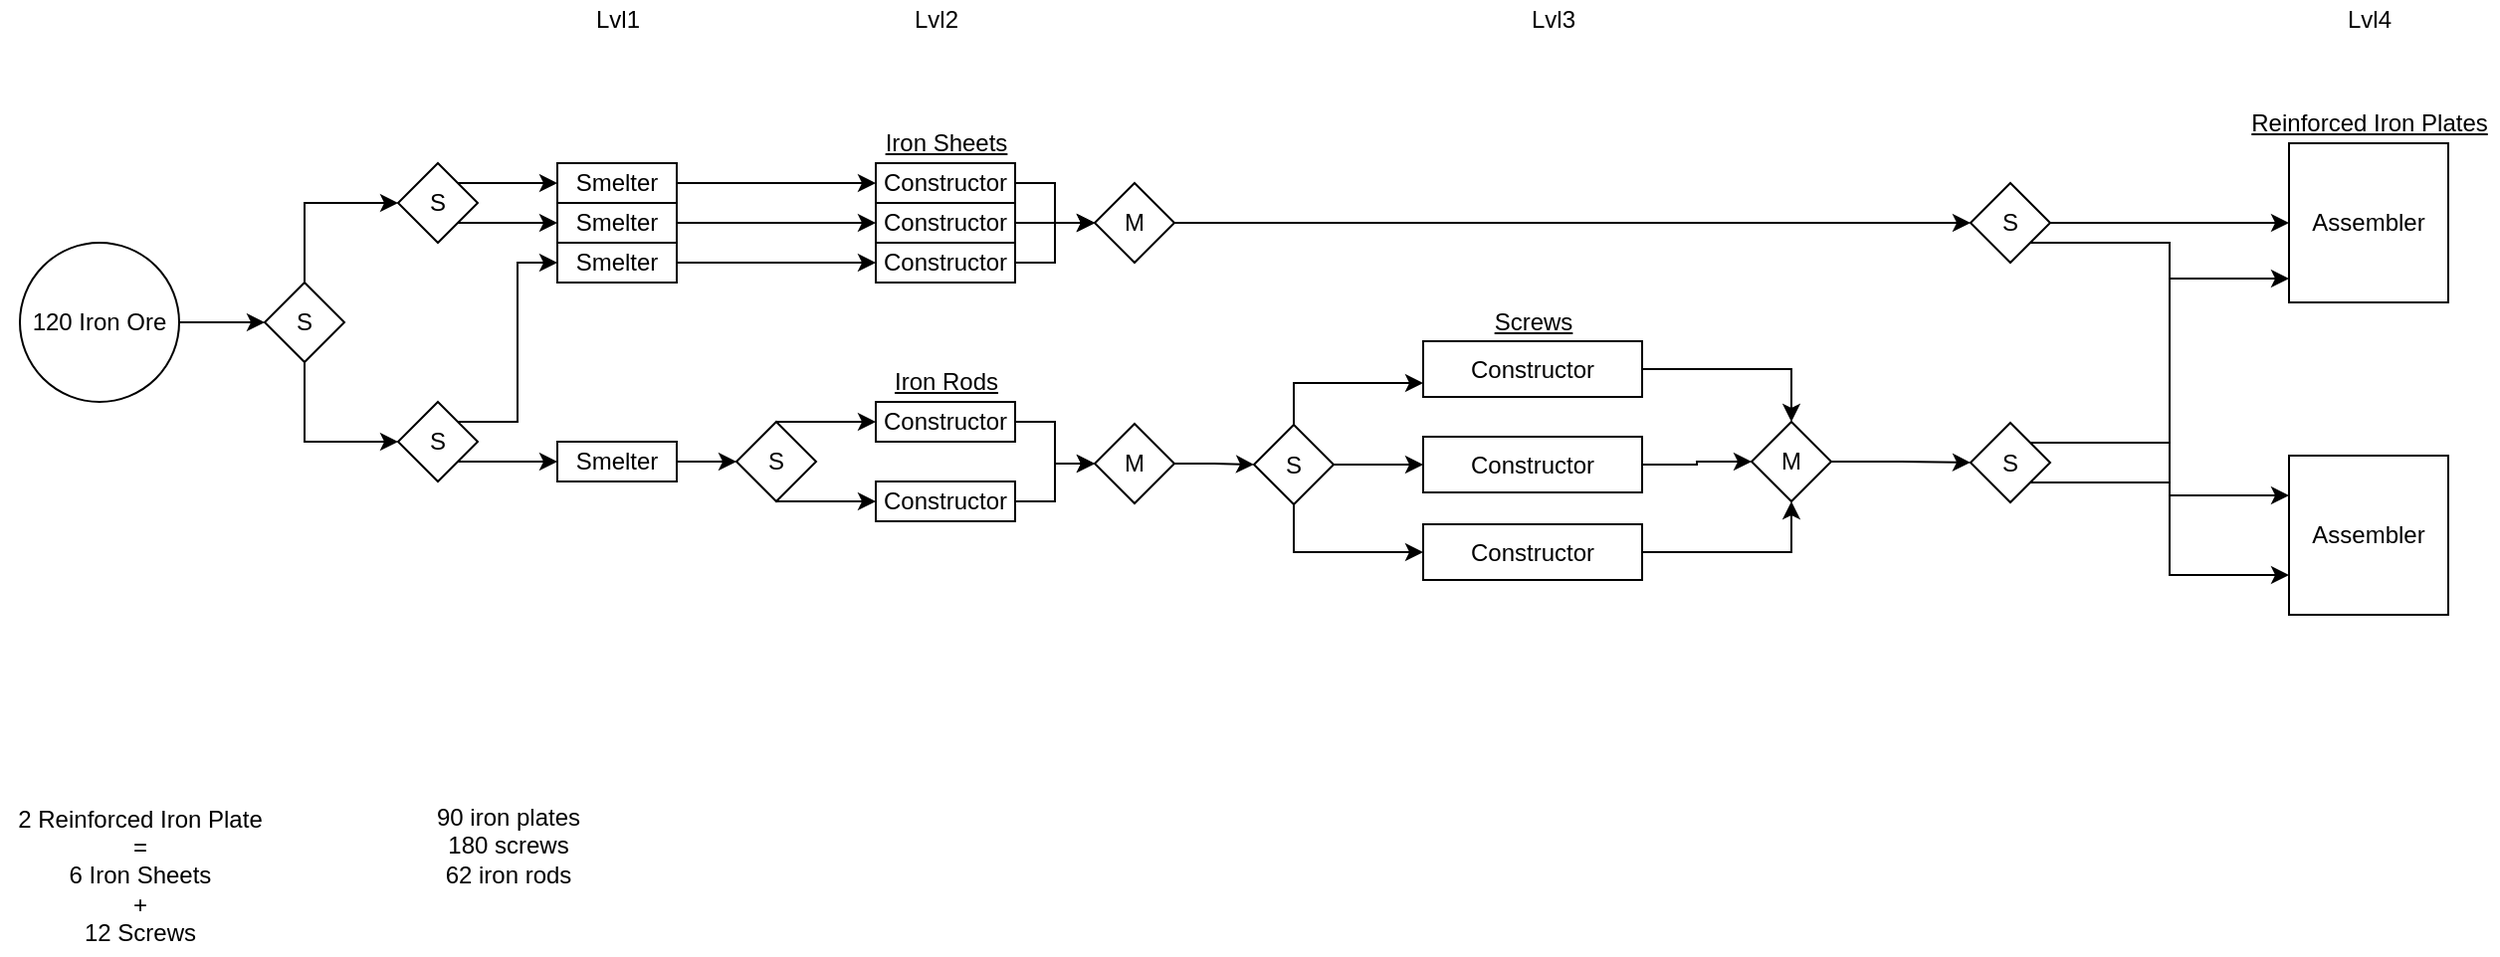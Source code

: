 <mxfile version="13.10.9" type="github"><diagram id="Mcy3S11FC-RedU68nsfI" name="Page-1"><mxGraphModel dx="1024" dy="750" grid="1" gridSize="10" guides="1" tooltips="1" connect="1" arrows="1" fold="1" page="1" pageScale="1" pageWidth="850" pageHeight="1100" math="0" shadow="0"><root><mxCell id="0"/><mxCell id="1" parent="0"/><mxCell id="eIPSllffoNEKhZVm1oCF-1" value="120 Iron Ore" style="ellipse;whiteSpace=wrap;html=1;aspect=fixed;" vertex="1" parent="1"><mxGeometry x="10" y="242" width="80" height="80" as="geometry"/></mxCell><mxCell id="eIPSllffoNEKhZVm1oCF-6" style="edgeStyle=orthogonalEdgeStyle;rounded=0;orthogonalLoop=1;jettySize=auto;html=1;exitX=1;exitY=0;exitDx=0;exitDy=0;" edge="1" parent="1" source="eIPSllffoNEKhZVm1oCF-5"><mxGeometry relative="1" as="geometry"><mxPoint x="280" y="212" as="targetPoint"/></mxGeometry></mxCell><mxCell id="eIPSllffoNEKhZVm1oCF-7" style="edgeStyle=orthogonalEdgeStyle;rounded=0;orthogonalLoop=1;jettySize=auto;html=1;exitX=1;exitY=1;exitDx=0;exitDy=0;" edge="1" parent="1" source="eIPSllffoNEKhZVm1oCF-5"><mxGeometry relative="1" as="geometry"><mxPoint x="280" y="232" as="targetPoint"/></mxGeometry></mxCell><mxCell id="eIPSllffoNEKhZVm1oCF-5" value="S" style="rhombus;whiteSpace=wrap;html=1;" vertex="1" parent="1"><mxGeometry x="200" y="202" width="40" height="40" as="geometry"/></mxCell><mxCell id="eIPSllffoNEKhZVm1oCF-41" value="" style="edgeStyle=orthogonalEdgeStyle;rounded=0;orthogonalLoop=1;jettySize=auto;html=1;" edge="1" parent="1" source="eIPSllffoNEKhZVm1oCF-10" target="eIPSllffoNEKhZVm1oCF-40"><mxGeometry relative="1" as="geometry"/></mxCell><mxCell id="eIPSllffoNEKhZVm1oCF-10" value="Smelter" style="rounded=0;whiteSpace=wrap;html=1;" vertex="1" parent="1"><mxGeometry x="280" y="342" width="60" height="20" as="geometry"/></mxCell><mxCell id="eIPSllffoNEKhZVm1oCF-69" value="" style="edgeStyle=orthogonalEdgeStyle;rounded=0;orthogonalLoop=1;jettySize=auto;html=1;" edge="1" parent="1" source="eIPSllffoNEKhZVm1oCF-11" target="eIPSllffoNEKhZVm1oCF-68"><mxGeometry relative="1" as="geometry"/></mxCell><mxCell id="eIPSllffoNEKhZVm1oCF-11" value="Smelter" style="rounded=0;whiteSpace=wrap;html=1;" vertex="1" parent="1"><mxGeometry x="280" y="242" width="60" height="20" as="geometry"/></mxCell><mxCell id="eIPSllffoNEKhZVm1oCF-67" value="" style="edgeStyle=orthogonalEdgeStyle;rounded=0;orthogonalLoop=1;jettySize=auto;html=1;" edge="1" parent="1" source="eIPSllffoNEKhZVm1oCF-12" target="eIPSllffoNEKhZVm1oCF-64"><mxGeometry relative="1" as="geometry"/></mxCell><mxCell id="eIPSllffoNEKhZVm1oCF-12" value="Smelter" style="rounded=0;whiteSpace=wrap;html=1;" vertex="1" parent="1"><mxGeometry x="280" y="222" width="60" height="20" as="geometry"/></mxCell><mxCell id="eIPSllffoNEKhZVm1oCF-66" value="" style="edgeStyle=orthogonalEdgeStyle;rounded=0;orthogonalLoop=1;jettySize=auto;html=1;entryX=0;entryY=0.5;entryDx=0;entryDy=0;" edge="1" parent="1" source="eIPSllffoNEKhZVm1oCF-13" target="eIPSllffoNEKhZVm1oCF-63"><mxGeometry relative="1" as="geometry"/></mxCell><mxCell id="eIPSllffoNEKhZVm1oCF-13" value="Smelter" style="rounded=0;whiteSpace=wrap;html=1;" vertex="1" parent="1"><mxGeometry x="280" y="202" width="60" height="20" as="geometry"/></mxCell><mxCell id="eIPSllffoNEKhZVm1oCF-24" style="edgeStyle=orthogonalEdgeStyle;rounded=0;orthogonalLoop=1;jettySize=auto;html=1;exitX=0.5;exitY=0;exitDx=0;exitDy=0;entryX=0;entryY=0.5;entryDx=0;entryDy=0;" edge="1" parent="1" source="eIPSllffoNEKhZVm1oCF-3" target="eIPSllffoNEKhZVm1oCF-5"><mxGeometry relative="1" as="geometry"/></mxCell><mxCell id="eIPSllffoNEKhZVm1oCF-25" style="edgeStyle=orthogonalEdgeStyle;rounded=0;orthogonalLoop=1;jettySize=auto;html=1;exitX=0.5;exitY=1;exitDx=0;exitDy=0;entryX=0;entryY=0.5;entryDx=0;entryDy=0;" edge="1" parent="1" source="eIPSllffoNEKhZVm1oCF-3" target="eIPSllffoNEKhZVm1oCF-19"><mxGeometry relative="1" as="geometry"/></mxCell><mxCell id="eIPSllffoNEKhZVm1oCF-3" value="S" style="rhombus;whiteSpace=wrap;html=1;" vertex="1" parent="1"><mxGeometry x="133" y="262" width="40" height="40" as="geometry"/></mxCell><mxCell id="eIPSllffoNEKhZVm1oCF-17" style="edgeStyle=orthogonalEdgeStyle;rounded=0;orthogonalLoop=1;jettySize=auto;html=1;" edge="1" parent="1" source="eIPSllffoNEKhZVm1oCF-1" target="eIPSllffoNEKhZVm1oCF-3"><mxGeometry relative="1" as="geometry"><mxPoint x="200" y="330" as="targetPoint"/><mxPoint x="130" y="330" as="sourcePoint"/></mxGeometry></mxCell><mxCell id="eIPSllffoNEKhZVm1oCF-22" style="edgeStyle=orthogonalEdgeStyle;rounded=0;orthogonalLoop=1;jettySize=auto;html=1;exitX=1;exitY=0;exitDx=0;exitDy=0;entryX=0;entryY=0.5;entryDx=0;entryDy=0;" edge="1" parent="1" source="eIPSllffoNEKhZVm1oCF-19" target="eIPSllffoNEKhZVm1oCF-11"><mxGeometry relative="1" as="geometry"/></mxCell><mxCell id="eIPSllffoNEKhZVm1oCF-23" style="edgeStyle=orthogonalEdgeStyle;rounded=0;orthogonalLoop=1;jettySize=auto;html=1;exitX=1;exitY=1;exitDx=0;exitDy=0;" edge="1" parent="1" source="eIPSllffoNEKhZVm1oCF-19" target="eIPSllffoNEKhZVm1oCF-10"><mxGeometry relative="1" as="geometry"/></mxCell><mxCell id="eIPSllffoNEKhZVm1oCF-19" value="S" style="rhombus;whiteSpace=wrap;html=1;" vertex="1" parent="1"><mxGeometry x="200" y="322" width="40" height="40" as="geometry"/></mxCell><mxCell id="eIPSllffoNEKhZVm1oCF-26" value="&lt;div&gt;2 Reinforced Iron Plate&lt;/div&gt;&lt;div&gt;=&lt;br&gt;&lt;/div&gt;&lt;div&gt;6 Iron Sheets&lt;/div&gt;&lt;div&gt;+&lt;br&gt;&lt;/div&gt;&lt;div&gt;12 Screws&lt;br&gt;&lt;/div&gt;" style="text;html=1;align=center;verticalAlign=middle;resizable=0;points=[];autosize=1;" vertex="1" parent="1"><mxGeometry y="520" width="140" height="80" as="geometry"/></mxCell><mxCell id="eIPSllffoNEKhZVm1oCF-27" value="&lt;div&gt;90 iron plates&lt;/div&gt;&lt;div&gt;180 screws&lt;/div&gt;&lt;div&gt;62 iron rods&lt;br&gt;&lt;/div&gt;" style="text;html=1;align=center;verticalAlign=middle;resizable=0;points=[];autosize=1;" vertex="1" parent="1"><mxGeometry x="210" y="520" width="90" height="50" as="geometry"/></mxCell><mxCell id="eIPSllffoNEKhZVm1oCF-58" value="" style="edgeStyle=orthogonalEdgeStyle;rounded=0;orthogonalLoop=1;jettySize=auto;html=1;" edge="1" parent="1" source="eIPSllffoNEKhZVm1oCF-32" target="eIPSllffoNEKhZVm1oCF-45"><mxGeometry relative="1" as="geometry"/></mxCell><mxCell id="eIPSllffoNEKhZVm1oCF-32" value="Constructor" style="rounded=0;whiteSpace=wrap;html=1;" vertex="1" parent="1"><mxGeometry x="440" y="322" width="70" height="20" as="geometry"/></mxCell><mxCell id="eIPSllffoNEKhZVm1oCF-59" value="" style="edgeStyle=orthogonalEdgeStyle;rounded=0;orthogonalLoop=1;jettySize=auto;html=1;" edge="1" parent="1" source="eIPSllffoNEKhZVm1oCF-33" target="eIPSllffoNEKhZVm1oCF-45"><mxGeometry relative="1" as="geometry"/></mxCell><mxCell id="eIPSllffoNEKhZVm1oCF-33" value="Constructor" style="rounded=0;whiteSpace=wrap;html=1;" vertex="1" parent="1"><mxGeometry x="440" y="362" width="70" height="20" as="geometry"/></mxCell><mxCell id="eIPSllffoNEKhZVm1oCF-43" style="edgeStyle=orthogonalEdgeStyle;rounded=0;orthogonalLoop=1;jettySize=auto;html=1;exitX=0.5;exitY=0;exitDx=0;exitDy=0;entryX=0;entryY=0.5;entryDx=0;entryDy=0;" edge="1" parent="1" source="eIPSllffoNEKhZVm1oCF-40" target="eIPSllffoNEKhZVm1oCF-32"><mxGeometry relative="1" as="geometry"><Array as="points"><mxPoint x="410" y="332"/><mxPoint x="410" y="332"/></Array></mxGeometry></mxCell><mxCell id="eIPSllffoNEKhZVm1oCF-44" style="edgeStyle=orthogonalEdgeStyle;rounded=0;orthogonalLoop=1;jettySize=auto;html=1;exitX=0.5;exitY=1;exitDx=0;exitDy=0;entryX=0;entryY=0.5;entryDx=0;entryDy=0;" edge="1" parent="1" source="eIPSllffoNEKhZVm1oCF-40" target="eIPSllffoNEKhZVm1oCF-33"><mxGeometry relative="1" as="geometry"><Array as="points"><mxPoint x="420" y="372"/><mxPoint x="420" y="372"/></Array></mxGeometry></mxCell><mxCell id="eIPSllffoNEKhZVm1oCF-40" value="S" style="rhombus;whiteSpace=wrap;html=1;" vertex="1" parent="1"><mxGeometry x="370" y="332" width="40" height="40" as="geometry"/></mxCell><mxCell id="eIPSllffoNEKhZVm1oCF-47" value="" style="edgeStyle=orthogonalEdgeStyle;rounded=0;orthogonalLoop=1;jettySize=auto;html=1;" edge="1" parent="1" source="eIPSllffoNEKhZVm1oCF-45" target="eIPSllffoNEKhZVm1oCF-46"><mxGeometry relative="1" as="geometry"/></mxCell><mxCell id="eIPSllffoNEKhZVm1oCF-45" value="M" style="rhombus;whiteSpace=wrap;html=1;" vertex="1" parent="1"><mxGeometry x="550" y="333" width="40" height="40" as="geometry"/></mxCell><mxCell id="eIPSllffoNEKhZVm1oCF-49" value="" style="edgeStyle=orthogonalEdgeStyle;rounded=0;orthogonalLoop=1;jettySize=auto;html=1;entryX=0;entryY=0.5;entryDx=0;entryDy=0;" edge="1" parent="1" source="eIPSllffoNEKhZVm1oCF-46" target="eIPSllffoNEKhZVm1oCF-56"><mxGeometry relative="1" as="geometry"><mxPoint x="710" y="353.5" as="targetPoint"/></mxGeometry></mxCell><mxCell id="eIPSllffoNEKhZVm1oCF-51" value="" style="edgeStyle=orthogonalEdgeStyle;rounded=0;orthogonalLoop=1;jettySize=auto;html=1;entryX=0;entryY=0.75;entryDx=0;entryDy=0;exitX=0.5;exitY=0;exitDx=0;exitDy=0;" edge="1" parent="1" source="eIPSllffoNEKhZVm1oCF-46" target="eIPSllffoNEKhZVm1oCF-55"><mxGeometry relative="1" as="geometry"><mxPoint x="650" y="263.5" as="targetPoint"/></mxGeometry></mxCell><mxCell id="eIPSllffoNEKhZVm1oCF-57" style="edgeStyle=orthogonalEdgeStyle;rounded=0;orthogonalLoop=1;jettySize=auto;html=1;exitX=0.5;exitY=1;exitDx=0;exitDy=0;entryX=0;entryY=0.5;entryDx=0;entryDy=0;" edge="1" parent="1" source="eIPSllffoNEKhZVm1oCF-46" target="eIPSllffoNEKhZVm1oCF-52"><mxGeometry relative="1" as="geometry"/></mxCell><mxCell id="eIPSllffoNEKhZVm1oCF-46" value="S" style="rhombus;whiteSpace=wrap;html=1;" vertex="1" parent="1"><mxGeometry x="630" y="333.5" width="40" height="40" as="geometry"/></mxCell><mxCell id="eIPSllffoNEKhZVm1oCF-76" value="" style="edgeStyle=orthogonalEdgeStyle;rounded=0;orthogonalLoop=1;jettySize=auto;html=1;" edge="1" parent="1" source="eIPSllffoNEKhZVm1oCF-52" target="eIPSllffoNEKhZVm1oCF-62"><mxGeometry relative="1" as="geometry"/></mxCell><mxCell id="eIPSllffoNEKhZVm1oCF-52" value="Constructor" style="whiteSpace=wrap;html=1;" vertex="1" parent="1"><mxGeometry x="715" y="383.5" width="110" height="28" as="geometry"/></mxCell><mxCell id="eIPSllffoNEKhZVm1oCF-54" style="edgeStyle=orthogonalEdgeStyle;rounded=0;orthogonalLoop=1;jettySize=auto;html=1;exitX=0.5;exitY=1;exitDx=0;exitDy=0;" edge="1" parent="1" source="eIPSllffoNEKhZVm1oCF-52" target="eIPSllffoNEKhZVm1oCF-52"><mxGeometry relative="1" as="geometry"/></mxCell><mxCell id="eIPSllffoNEKhZVm1oCF-74" value="" style="edgeStyle=orthogonalEdgeStyle;rounded=0;orthogonalLoop=1;jettySize=auto;html=1;" edge="1" parent="1" source="eIPSllffoNEKhZVm1oCF-55" target="eIPSllffoNEKhZVm1oCF-62"><mxGeometry relative="1" as="geometry"/></mxCell><mxCell id="eIPSllffoNEKhZVm1oCF-55" value="Constructor" style="whiteSpace=wrap;html=1;" vertex="1" parent="1"><mxGeometry x="715" y="291.5" width="110" height="28" as="geometry"/></mxCell><mxCell id="eIPSllffoNEKhZVm1oCF-75" value="" style="edgeStyle=orthogonalEdgeStyle;rounded=0;orthogonalLoop=1;jettySize=auto;html=1;" edge="1" parent="1" source="eIPSllffoNEKhZVm1oCF-56" target="eIPSllffoNEKhZVm1oCF-62"><mxGeometry relative="1" as="geometry"/></mxCell><mxCell id="eIPSllffoNEKhZVm1oCF-56" value="Constructor" style="whiteSpace=wrap;html=1;" vertex="1" parent="1"><mxGeometry x="715" y="339.5" width="110" height="28" as="geometry"/></mxCell><mxCell id="eIPSllffoNEKhZVm1oCF-79" value="" style="edgeStyle=orthogonalEdgeStyle;rounded=0;orthogonalLoop=1;jettySize=auto;html=1;" edge="1" parent="1" source="eIPSllffoNEKhZVm1oCF-62" target="eIPSllffoNEKhZVm1oCF-78"><mxGeometry relative="1" as="geometry"/></mxCell><mxCell id="eIPSllffoNEKhZVm1oCF-62" value="M" style="rhombus;whiteSpace=wrap;html=1;" vertex="1" parent="1"><mxGeometry x="880" y="332" width="40" height="40" as="geometry"/></mxCell><mxCell id="eIPSllffoNEKhZVm1oCF-71" value="" style="edgeStyle=orthogonalEdgeStyle;rounded=0;orthogonalLoop=1;jettySize=auto;html=1;" edge="1" parent="1" source="eIPSllffoNEKhZVm1oCF-63" target="eIPSllffoNEKhZVm1oCF-70"><mxGeometry relative="1" as="geometry"/></mxCell><mxCell id="eIPSllffoNEKhZVm1oCF-63" value="Constructor" style="rounded=0;whiteSpace=wrap;html=1;" vertex="1" parent="1"><mxGeometry x="440" y="202" width="70" height="20" as="geometry"/></mxCell><mxCell id="eIPSllffoNEKhZVm1oCF-72" value="" style="edgeStyle=orthogonalEdgeStyle;rounded=0;orthogonalLoop=1;jettySize=auto;html=1;" edge="1" parent="1" source="eIPSllffoNEKhZVm1oCF-64" target="eIPSllffoNEKhZVm1oCF-70"><mxGeometry relative="1" as="geometry"/></mxCell><mxCell id="eIPSllffoNEKhZVm1oCF-64" value="Constructor" style="rounded=0;whiteSpace=wrap;html=1;" vertex="1" parent="1"><mxGeometry x="440" y="222" width="70" height="20" as="geometry"/></mxCell><mxCell id="eIPSllffoNEKhZVm1oCF-73" value="" style="edgeStyle=orthogonalEdgeStyle;rounded=0;orthogonalLoop=1;jettySize=auto;html=1;" edge="1" parent="1" source="eIPSllffoNEKhZVm1oCF-68" target="eIPSllffoNEKhZVm1oCF-70"><mxGeometry relative="1" as="geometry"/></mxCell><mxCell id="eIPSllffoNEKhZVm1oCF-68" value="Constructor" style="rounded=0;whiteSpace=wrap;html=1;" vertex="1" parent="1"><mxGeometry x="440" y="242" width="70" height="20" as="geometry"/></mxCell><mxCell id="eIPSllffoNEKhZVm1oCF-80" style="edgeStyle=orthogonalEdgeStyle;rounded=0;orthogonalLoop=1;jettySize=auto;html=1;entryX=0;entryY=0.5;entryDx=0;entryDy=0;" edge="1" parent="1" source="eIPSllffoNEKhZVm1oCF-70" target="eIPSllffoNEKhZVm1oCF-77"><mxGeometry relative="1" as="geometry"/></mxCell><mxCell id="eIPSllffoNEKhZVm1oCF-70" value="M" style="rhombus;whiteSpace=wrap;html=1;" vertex="1" parent="1"><mxGeometry x="550" y="212" width="40" height="40" as="geometry"/></mxCell><mxCell id="eIPSllffoNEKhZVm1oCF-83" style="edgeStyle=orthogonalEdgeStyle;rounded=0;orthogonalLoop=1;jettySize=auto;html=1;exitX=1;exitY=0.5;exitDx=0;exitDy=0;entryX=0;entryY=0.5;entryDx=0;entryDy=0;" edge="1" parent="1" source="eIPSllffoNEKhZVm1oCF-77" target="eIPSllffoNEKhZVm1oCF-81"><mxGeometry relative="1" as="geometry"/></mxCell><mxCell id="eIPSllffoNEKhZVm1oCF-84" style="edgeStyle=orthogonalEdgeStyle;rounded=0;orthogonalLoop=1;jettySize=auto;html=1;exitX=1;exitY=1;exitDx=0;exitDy=0;entryX=0;entryY=0.25;entryDx=0;entryDy=0;" edge="1" parent="1" source="eIPSllffoNEKhZVm1oCF-77" target="eIPSllffoNEKhZVm1oCF-82"><mxGeometry relative="1" as="geometry"/></mxCell><mxCell id="eIPSllffoNEKhZVm1oCF-77" value="S" style="rhombus;whiteSpace=wrap;html=1;" vertex="1" parent="1"><mxGeometry x="990" y="212" width="40" height="40" as="geometry"/></mxCell><mxCell id="eIPSllffoNEKhZVm1oCF-85" style="edgeStyle=orthogonalEdgeStyle;rounded=0;orthogonalLoop=1;jettySize=auto;html=1;exitX=1;exitY=0;exitDx=0;exitDy=0;entryX=0;entryY=0.85;entryDx=0;entryDy=0;entryPerimeter=0;" edge="1" parent="1" source="eIPSllffoNEKhZVm1oCF-78" target="eIPSllffoNEKhZVm1oCF-81"><mxGeometry relative="1" as="geometry"/></mxCell><mxCell id="eIPSllffoNEKhZVm1oCF-86" style="edgeStyle=orthogonalEdgeStyle;rounded=0;orthogonalLoop=1;jettySize=auto;html=1;exitX=1;exitY=1;exitDx=0;exitDy=0;entryX=0;entryY=0.75;entryDx=0;entryDy=0;" edge="1" parent="1" source="eIPSllffoNEKhZVm1oCF-78" target="eIPSllffoNEKhZVm1oCF-82"><mxGeometry relative="1" as="geometry"/></mxCell><mxCell id="eIPSllffoNEKhZVm1oCF-78" value="S" style="rhombus;whiteSpace=wrap;html=1;" vertex="1" parent="1"><mxGeometry x="990" y="332.5" width="40" height="40" as="geometry"/></mxCell><mxCell id="eIPSllffoNEKhZVm1oCF-81" value="Assembler" style="whiteSpace=wrap;html=1;aspect=fixed;" vertex="1" parent="1"><mxGeometry x="1150" y="192" width="80" height="80" as="geometry"/></mxCell><mxCell id="eIPSllffoNEKhZVm1oCF-82" value="Assembler" style="whiteSpace=wrap;html=1;aspect=fixed;" vertex="1" parent="1"><mxGeometry x="1150" y="349" width="80" height="80" as="geometry"/></mxCell><mxCell id="eIPSllffoNEKhZVm1oCF-88" value="Lvl1" style="text;html=1;align=center;verticalAlign=middle;resizable=0;points=[];autosize=1;" vertex="1" parent="1"><mxGeometry x="290" y="120" width="40" height="20" as="geometry"/></mxCell><mxCell id="eIPSllffoNEKhZVm1oCF-89" value="Lvl2" style="text;html=1;align=center;verticalAlign=middle;resizable=0;points=[];autosize=1;" vertex="1" parent="1"><mxGeometry x="450" y="120" width="40" height="20" as="geometry"/></mxCell><mxCell id="eIPSllffoNEKhZVm1oCF-90" value="Lvl3" style="text;html=1;align=center;verticalAlign=middle;resizable=0;points=[];autosize=1;" vertex="1" parent="1"><mxGeometry x="760" y="120" width="40" height="20" as="geometry"/></mxCell><mxCell id="eIPSllffoNEKhZVm1oCF-91" value="Lvl4" style="text;html=1;align=center;verticalAlign=middle;resizable=0;points=[];autosize=1;" vertex="1" parent="1"><mxGeometry x="1170" y="120" width="40" height="20" as="geometry"/></mxCell><mxCell id="eIPSllffoNEKhZVm1oCF-94" value="Iron Sheets" style="text;html=1;align=center;verticalAlign=middle;resizable=0;points=[];autosize=1;fontStyle=4" vertex="1" parent="1"><mxGeometry x="435" y="182" width="80" height="20" as="geometry"/></mxCell><mxCell id="eIPSllffoNEKhZVm1oCF-95" value="Iron Rods" style="text;html=1;align=center;verticalAlign=middle;resizable=0;points=[];autosize=1;fontStyle=4" vertex="1" parent="1"><mxGeometry x="440" y="302" width="70" height="20" as="geometry"/></mxCell><mxCell id="eIPSllffoNEKhZVm1oCF-96" value="Screws" style="text;html=1;align=center;verticalAlign=middle;resizable=0;points=[];autosize=1;fontStyle=4" vertex="1" parent="1"><mxGeometry x="745" y="271.5" width="50" height="20" as="geometry"/></mxCell><mxCell id="eIPSllffoNEKhZVm1oCF-97" value="Reinforced Iron Plates" style="text;html=1;align=center;verticalAlign=middle;resizable=0;points=[];autosize=1;fontStyle=4" vertex="1" parent="1"><mxGeometry x="1125" y="172" width="130" height="20" as="geometry"/></mxCell></root></mxGraphModel></diagram></mxfile>